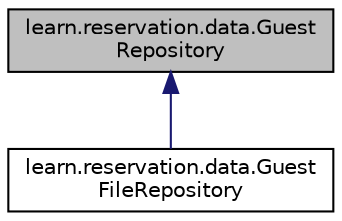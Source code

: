digraph "learn.reservation.data.GuestRepository"
{
 // LATEX_PDF_SIZE
  edge [fontname="Helvetica",fontsize="10",labelfontname="Helvetica",labelfontsize="10"];
  node [fontname="Helvetica",fontsize="10",shape=record];
  Node1 [label="learn.reservation.data.Guest\lRepository",height=0.2,width=0.4,color="black", fillcolor="grey75", style="filled", fontcolor="black",tooltip=" "];
  Node1 -> Node2 [dir="back",color="midnightblue",fontsize="10",style="solid",fontname="Helvetica"];
  Node2 [label="learn.reservation.data.Guest\lFileRepository",height=0.2,width=0.4,color="black", fillcolor="white", style="filled",URL="$classlearn_1_1reservation_1_1data_1_1_guest_file_repository.html",tooltip=" "];
}
